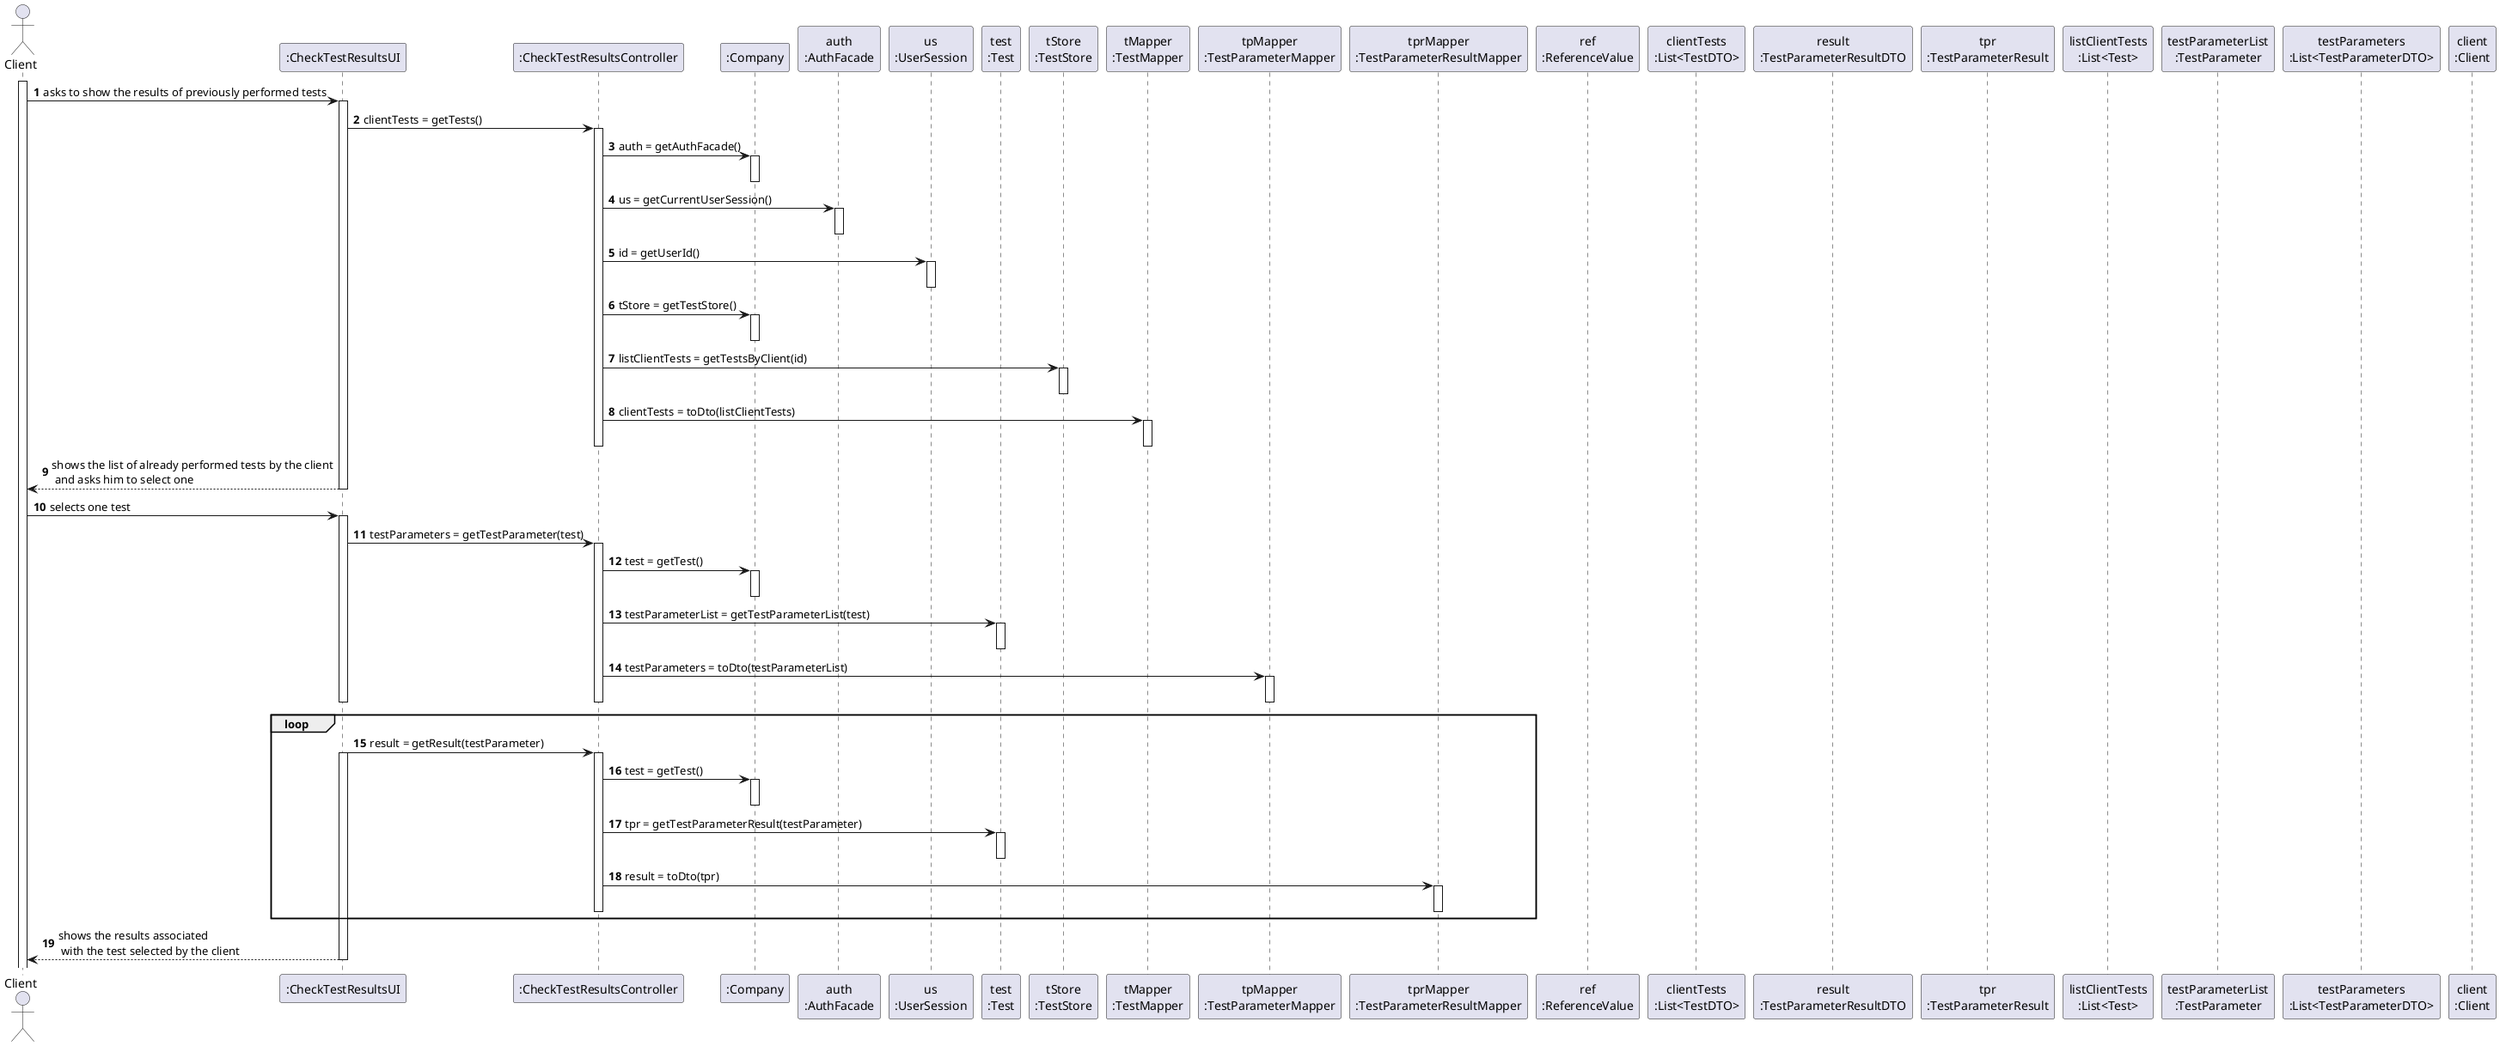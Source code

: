 @startuml
'https://plantuml.com/sequence-diagram

autonumber

actor "Client" as C
participant ":CheckTestResultsUI" as UI
participant ":CheckTestResultsController" as CTRL
participant ":Company" as ML
participant "auth\n:AuthFacade" as AUTH
participant "us\n:UserSession" as US
participant "test\n:Test" as T
participant "tStore\n:TestStore" as STORE
participant "tMapper\n:TestMapper" as MAP1
participant "tpMapper\n:TestParameterMapper" as MAP3
participant "tprMapper\n:TestParameterResultMapper" as MAP5
participant "ref\n:ReferenceValue" as REF
participant "clientTests\n:List<TestDTO>" as DTO1
participant "result\n:TestParameterResultDTO" as RESULT
participant "tpr\n:TestParameterResult"
participant "listClientTests\n:List<Test>"
participant "testParameterList\n:TestParameter"
participant "testParameters\n:List<TestParameterDTO>"
participant "client\n:Client"
activate C


C -> UI: asks to show the results of previously performed tests
activate UI
UI -> CTRL: clientTests = getTests()
activate CTRL
CTRL -> ML: auth = getAuthFacade()
activate ML
deactivate ML
CTRL -> AUTH: us = getCurrentUserSession()
activate AUTH
deactivate AUTH
CTRL -> US: id = getUserId()
activate US
deactivate US
CTRL -> ML: tStore = getTestStore()
activate ML
deactivate ML
CTRL -> STORE: listClientTests = getTestsByClient(id)
activate STORE
deactivate STORE
CTRL -> MAP1: clientTests = toDto(listClientTests)
activate MAP1
deactivate MAP1
deactivate CTRL
UI --> C: shows the list of already performed tests by the client\n and asks him to select one
deactivate UI
C -> UI: selects one test
activate UI
UI -> CTRL: testParameters = getTestParameter(test)
activate CTRL
CTRL -> ML: test = getTest()
activate ML
deactivate ML
CTRL -> T: testParameterList = getTestParameterList(test)
activate T
deactivate T
CTRL -> MAP3: testParameters = toDto(testParameterList)
activate MAP3
deactivate MAP3
deactivate CTRL
deactivate UI
loop
deactivate UI
UI -> CTRL: result = getResult(testParameter)
activate UI
activate CTRL
CTRL -> ML: test = getTest()
activate ML
deactivate ML
CTRL -> T: tpr = getTestParameterResult(testParameter)
activate T
deactivate T
CTRL -> MAP5: result = toDto(tpr)
activate MAP5
deactivate MAP5
deactivate CTRL
end
UI --> C: shows the results associated\n with the test selected by the client
deactivate UI

@enduml
